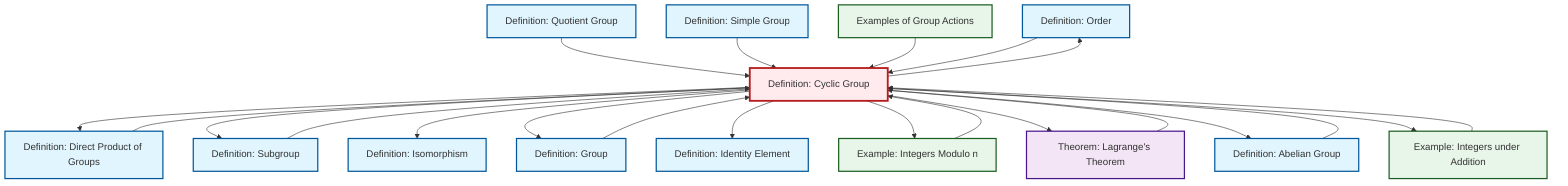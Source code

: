 graph TD
    classDef definition fill:#e1f5fe,stroke:#01579b,stroke-width:2px
    classDef theorem fill:#f3e5f5,stroke:#4a148c,stroke-width:2px
    classDef axiom fill:#fff3e0,stroke:#e65100,stroke-width:2px
    classDef example fill:#e8f5e9,stroke:#1b5e20,stroke-width:2px
    classDef current fill:#ffebee,stroke:#b71c1c,stroke-width:3px
    def-isomorphism["Definition: Isomorphism"]:::definition
    def-order["Definition: Order"]:::definition
    ex-integers-addition["Example: Integers under Addition"]:::example
    def-direct-product["Definition: Direct Product of Groups"]:::definition
    def-group["Definition: Group"]:::definition
    thm-lagrange["Theorem: Lagrange's Theorem"]:::theorem
    def-quotient-group["Definition: Quotient Group"]:::definition
    ex-quotient-integers-mod-n["Example: Integers Modulo n"]:::example
    def-subgroup["Definition: Subgroup"]:::definition
    ex-group-action-examples["Examples of Group Actions"]:::example
    def-simple-group["Definition: Simple Group"]:::definition
    def-abelian-group["Definition: Abelian Group"]:::definition
    def-cyclic-group["Definition: Cyclic Group"]:::definition
    def-identity-element["Definition: Identity Element"]:::definition
    def-direct-product --> def-cyclic-group
    def-cyclic-group --> def-direct-product
    ex-integers-addition --> def-cyclic-group
    def-cyclic-group --> def-order
    thm-lagrange --> def-cyclic-group
    def-quotient-group --> def-cyclic-group
    def-cyclic-group --> def-subgroup
    def-simple-group --> def-cyclic-group
    def-cyclic-group --> def-isomorphism
    def-group --> def-cyclic-group
    def-cyclic-group --> def-group
    ex-group-action-examples --> def-cyclic-group
    def-order --> def-cyclic-group
    def-abelian-group --> def-cyclic-group
    def-cyclic-group --> def-identity-element
    def-cyclic-group --> ex-quotient-integers-mod-n
    ex-quotient-integers-mod-n --> def-cyclic-group
    def-subgroup --> def-cyclic-group
    def-cyclic-group --> thm-lagrange
    def-cyclic-group --> def-abelian-group
    def-cyclic-group --> ex-integers-addition
    class def-cyclic-group current